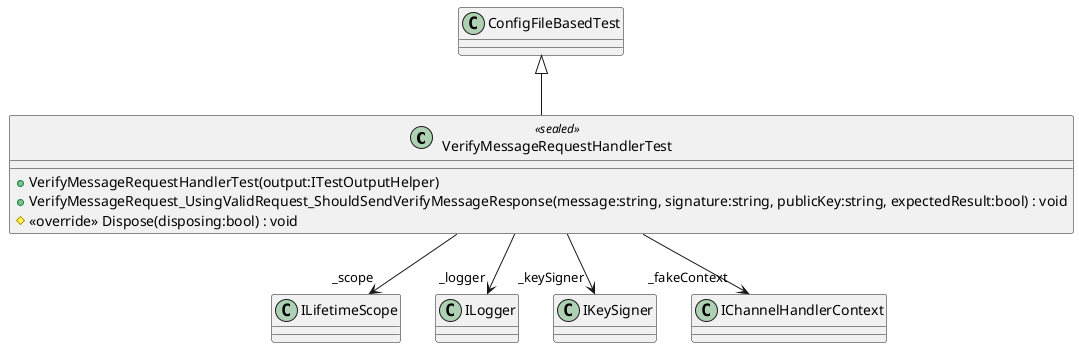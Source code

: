 @startuml
class VerifyMessageRequestHandlerTest <<sealed>> {
    + VerifyMessageRequestHandlerTest(output:ITestOutputHelper)
    + VerifyMessageRequest_UsingValidRequest_ShouldSendVerifyMessageResponse(message:string, signature:string, publicKey:string, expectedResult:bool) : void
    # <<override>> Dispose(disposing:bool) : void
}
ConfigFileBasedTest <|-- VerifyMessageRequestHandlerTest
VerifyMessageRequestHandlerTest --> "_scope" ILifetimeScope
VerifyMessageRequestHandlerTest --> "_logger" ILogger
VerifyMessageRequestHandlerTest --> "_keySigner" IKeySigner
VerifyMessageRequestHandlerTest --> "_fakeContext" IChannelHandlerContext
@enduml
